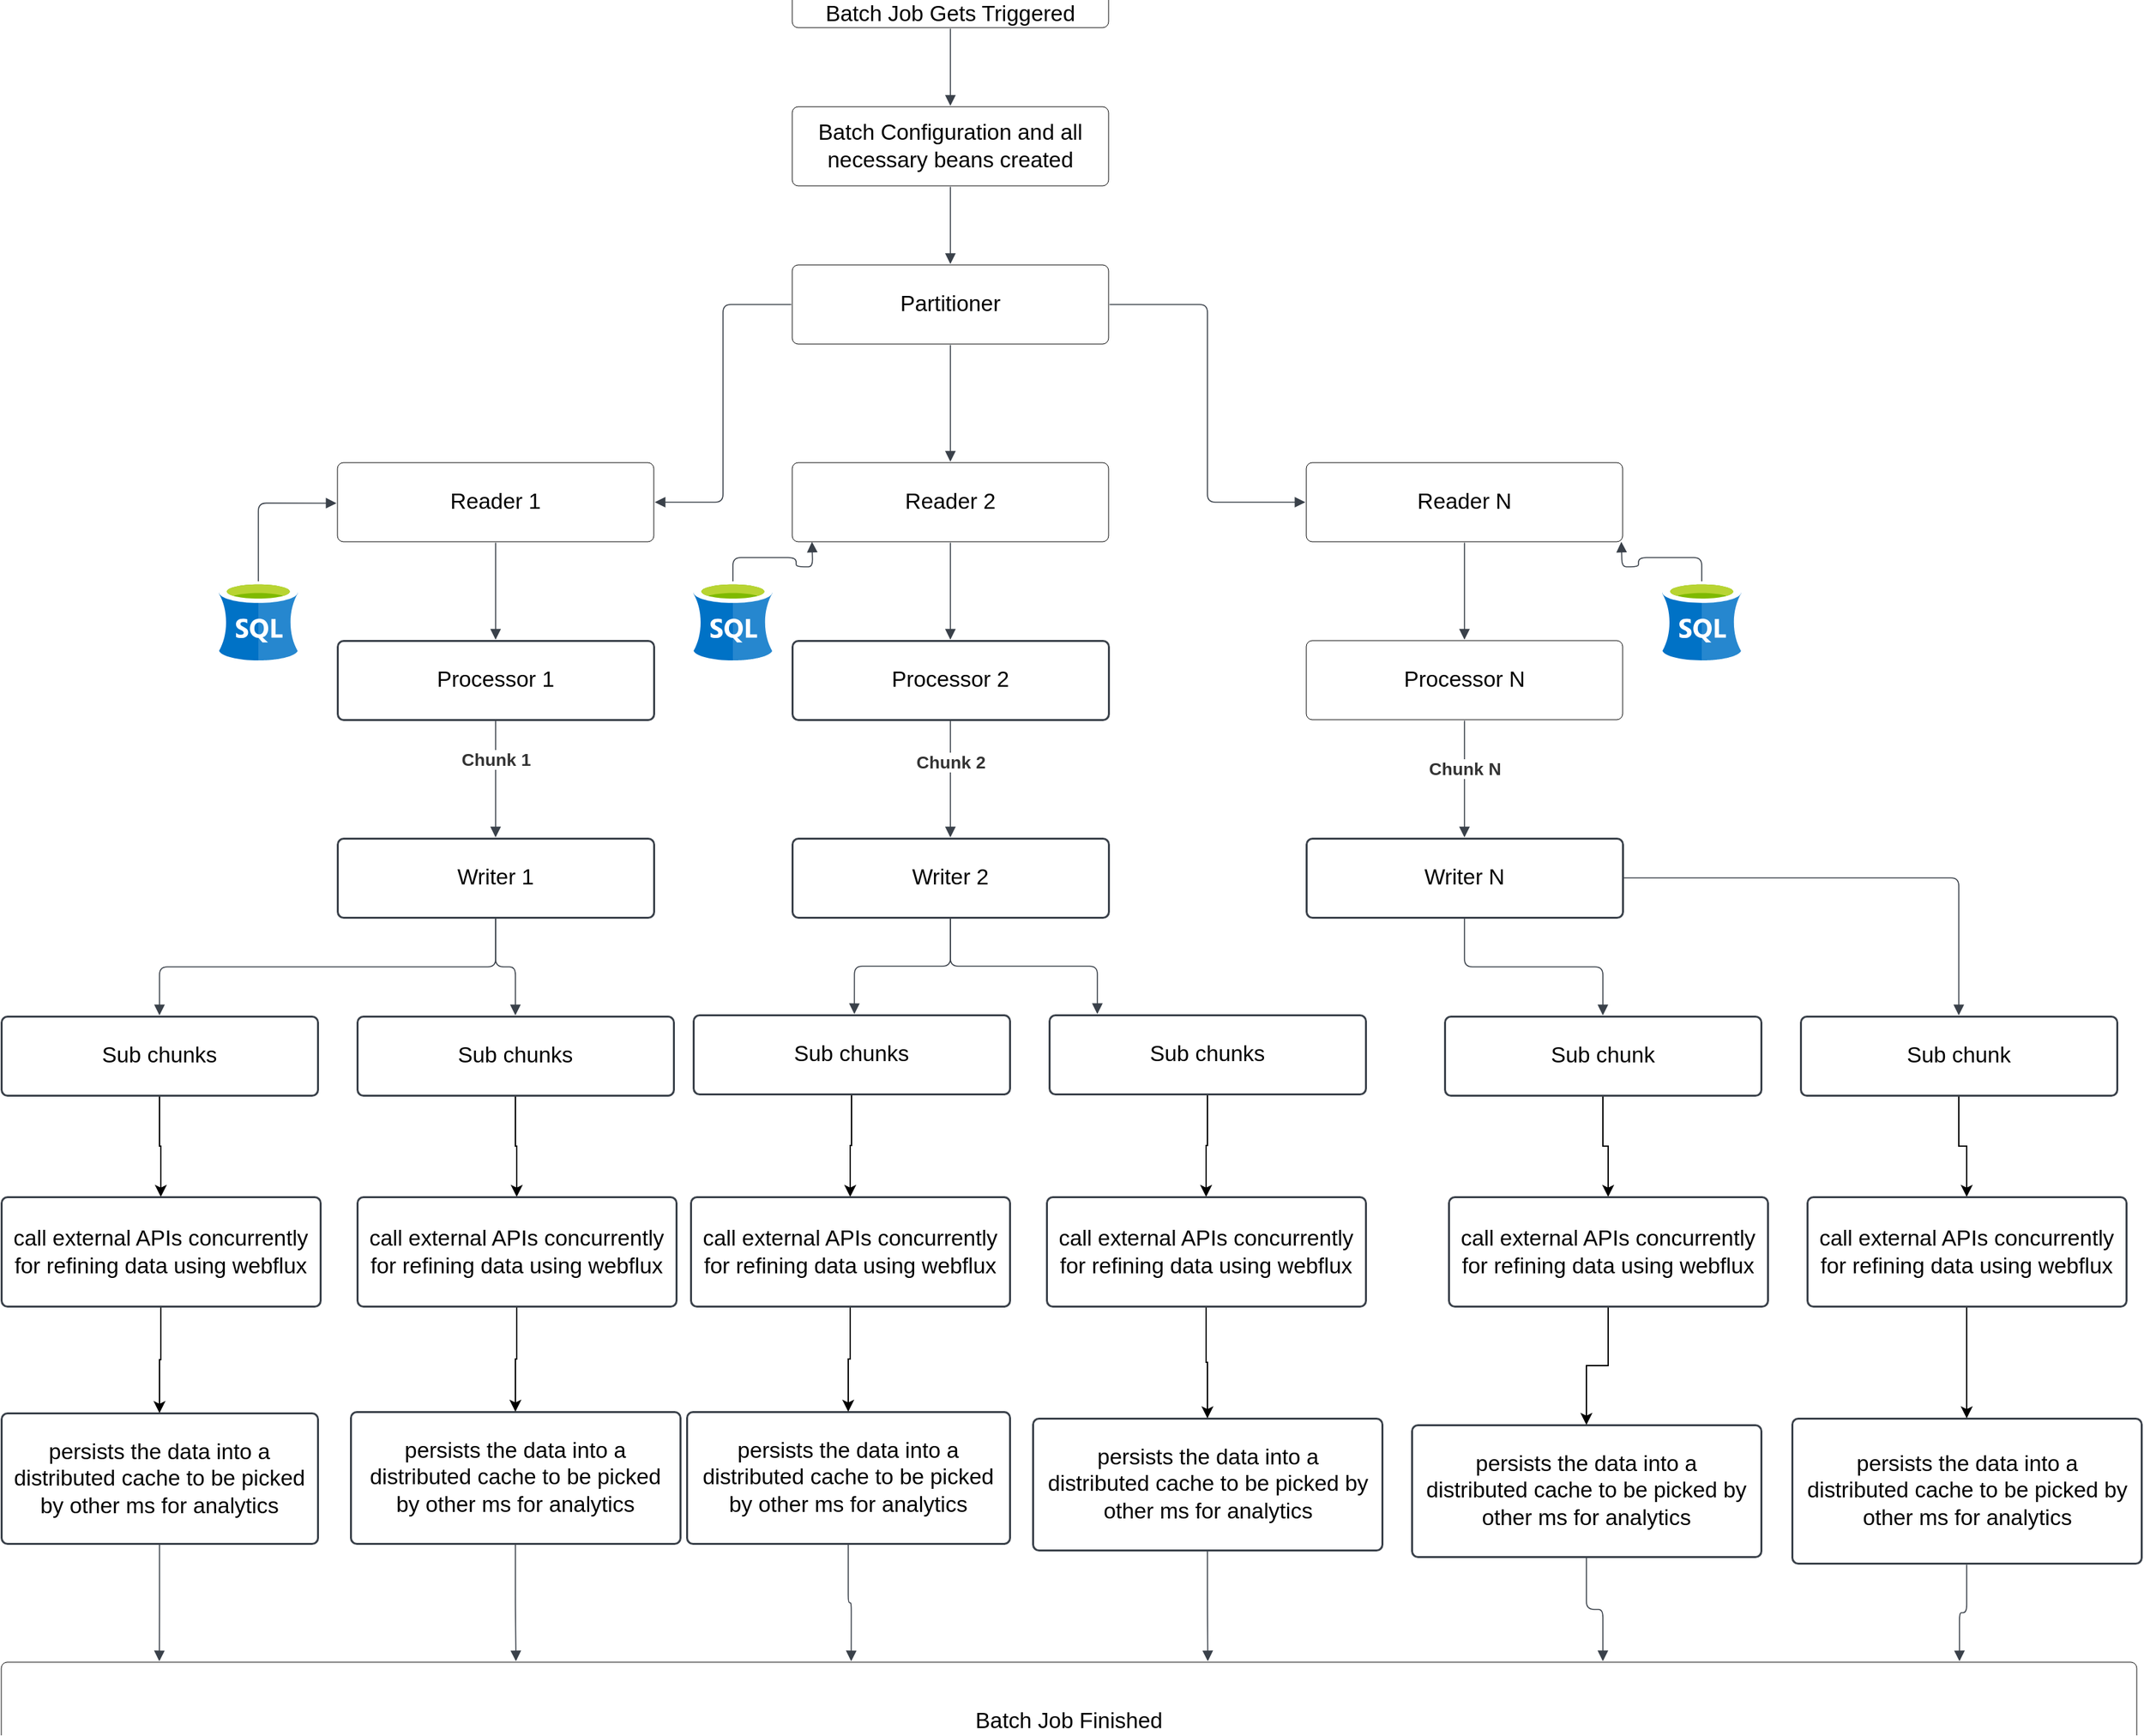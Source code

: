 <mxfile version="25.0.3">
  <diagram name="Page-1" id="OPpWW20a307v9ALiDdP2">
    <mxGraphModel dx="3364" dy="2340" grid="1" gridSize="10" guides="1" tooltips="1" connect="1" arrows="1" fold="1" page="1" pageScale="1" pageWidth="850" pageHeight="1100" math="0" shadow="0">
      <root>
        <mxCell id="0" />
        <mxCell id="1" parent="0" />
        <mxCell id="5ZBkqFOWd06qaMPf6VwD-68" value="Batch Job Gets Triggered" style="html=1;overflow=block;blockSpacing=1;whiteSpace=wrap;fontSize=16.7;spacing=9;rounded=1;absoluteArcSize=1;arcSize=9;strokeWidth=NaN;lucidId=d-nzwfLs0ZxT;" vertex="1" parent="1">
          <mxGeometry x="360" y="-120" width="240" height="30" as="geometry" />
        </mxCell>
        <mxCell id="5ZBkqFOWd06qaMPf6VwD-69" value="" style="html=1;jettySize=18;whiteSpace=wrap;fontSize=13;strokeColor=#3a414a;strokeOpacity=100;strokeWidth=0.8;rounded=1;arcSize=12;edgeStyle=orthogonalEdgeStyle;startArrow=none;endArrow=block;endFill=1;exitX=0.5;exitY=1.025;exitPerimeter=0;entryX=0.5;entryY=-0.012;entryPerimeter=0;lucidId=S-nzB8HAmJNR;" edge="1" parent="1" source="5ZBkqFOWd06qaMPf6VwD-68" target="5ZBkqFOWd06qaMPf6VwD-70">
          <mxGeometry width="100" height="100" relative="1" as="geometry">
            <Array as="points" />
          </mxGeometry>
        </mxCell>
        <mxCell id="5ZBkqFOWd06qaMPf6VwD-70" value="Batch Configuration and all necessary beans created" style="html=1;overflow=block;blockSpacing=1;whiteSpace=wrap;fontSize=16.7;spacing=9;rounded=1;absoluteArcSize=1;arcSize=9;strokeWidth=NaN;lucidId=S-nzA10Tp0BD;" vertex="1" parent="1">
          <mxGeometry x="360" y="-30" width="240" height="60" as="geometry" />
        </mxCell>
        <mxCell id="5ZBkqFOWd06qaMPf6VwD-71" value="" style="html=1;jettySize=18;whiteSpace=wrap;fontSize=13;strokeColor=#3a414a;strokeOpacity=100;strokeWidth=0.8;rounded=1;arcSize=12;edgeStyle=orthogonalEdgeStyle;startArrow=none;endArrow=block;endFill=1;exitX=0.5;exitY=1.012;exitPerimeter=0;entryX=0.5;entryY=-0.012;entryPerimeter=0;lucidId=g_nzOprcyAYC;" edge="1" parent="1" source="5ZBkqFOWd06qaMPf6VwD-70" target="5ZBkqFOWd06qaMPf6VwD-72">
          <mxGeometry width="100" height="100" relative="1" as="geometry">
            <Array as="points" />
          </mxGeometry>
        </mxCell>
        <mxCell id="5ZBkqFOWd06qaMPf6VwD-72" value="Partitioner " style="html=1;overflow=block;blockSpacing=1;whiteSpace=wrap;fontSize=16.7;spacing=9;rounded=1;absoluteArcSize=1;arcSize=9;strokeWidth=NaN;lucidId=g_nzuU4F1~La;" vertex="1" parent="1">
          <mxGeometry x="360" y="90" width="240" height="60" as="geometry" />
        </mxCell>
        <mxCell id="5ZBkqFOWd06qaMPf6VwD-73" value="" style="html=1;jettySize=18;whiteSpace=wrap;fontSize=13;strokeColor=#3a414a;strokeOpacity=100;strokeWidth=0.8;rounded=1;arcSize=12;edgeStyle=orthogonalEdgeStyle;startArrow=none;endArrow=block;endFill=1;exitX=-0.003;exitY=0.5;exitPerimeter=0;entryX=1.003;entryY=0.5;entryPerimeter=0;lucidId=ncoz1UznxWZ9;" edge="1" parent="1" source="5ZBkqFOWd06qaMPf6VwD-72" target="5ZBkqFOWd06qaMPf6VwD-74">
          <mxGeometry width="100" height="100" relative="1" as="geometry">
            <Array as="points" />
          </mxGeometry>
        </mxCell>
        <mxCell id="5ZBkqFOWd06qaMPf6VwD-74" value="Reader 1" style="html=1;overflow=block;blockSpacing=1;whiteSpace=wrap;fontSize=16.7;spacing=9;rounded=1;absoluteArcSize=1;arcSize=9;strokeWidth=NaN;lucidId=ncoz~-QBOeT6;" vertex="1" parent="1">
          <mxGeometry x="15" y="240" width="240" height="60" as="geometry" />
        </mxCell>
        <mxCell id="5ZBkqFOWd06qaMPf6VwD-75" value="" style="html=1;jettySize=18;whiteSpace=wrap;fontSize=13;strokeColor=#3a414a;strokeOpacity=100;strokeWidth=0.8;rounded=1;arcSize=12;edgeStyle=orthogonalEdgeStyle;startArrow=none;endArrow=block;endFill=1;exitX=0.5;exitY=1.012;exitPerimeter=0;entryX=0.5;entryY=-0.012;entryPerimeter=0;lucidId=ycoz3DkQ9HYb;" edge="1" parent="1" source="5ZBkqFOWd06qaMPf6VwD-72" target="5ZBkqFOWd06qaMPf6VwD-76">
          <mxGeometry width="100" height="100" relative="1" as="geometry">
            <Array as="points" />
          </mxGeometry>
        </mxCell>
        <mxCell id="5ZBkqFOWd06qaMPf6VwD-76" value="Reader 2" style="html=1;overflow=block;blockSpacing=1;whiteSpace=wrap;fontSize=16.7;spacing=9;rounded=1;absoluteArcSize=1;arcSize=9;strokeWidth=NaN;lucidId=ycozuPVsjKA0;" vertex="1" parent="1">
          <mxGeometry x="360" y="240" width="240" height="60" as="geometry" />
        </mxCell>
        <mxCell id="5ZBkqFOWd06qaMPf6VwD-77" value="" style="html=1;jettySize=18;whiteSpace=wrap;fontSize=13;strokeColor=#3a414a;strokeOpacity=100;strokeWidth=0.8;rounded=1;arcSize=12;edgeStyle=orthogonalEdgeStyle;startArrow=none;endArrow=block;endFill=1;exitX=1.003;exitY=0.5;exitPerimeter=0;entryX=-0.003;entryY=0.5;entryPerimeter=0;lucidId=EcozRo_Vc.SH;" edge="1" parent="1" source="5ZBkqFOWd06qaMPf6VwD-72" target="5ZBkqFOWd06qaMPf6VwD-78">
          <mxGeometry width="100" height="100" relative="1" as="geometry">
            <Array as="points" />
          </mxGeometry>
        </mxCell>
        <mxCell id="5ZBkqFOWd06qaMPf6VwD-78" value="Reader N" style="html=1;overflow=block;blockSpacing=1;whiteSpace=wrap;fontSize=16.7;spacing=9;rounded=1;absoluteArcSize=1;arcSize=9;strokeWidth=NaN;lucidId=EcozqHV57XwB;" vertex="1" parent="1">
          <mxGeometry x="750" y="240" width="240" height="60" as="geometry" />
        </mxCell>
        <mxCell id="5ZBkqFOWd06qaMPf6VwD-79" value="" style="overflow=block;blockSpacing=1;whiteSpace=wrap;image;aspect=fixed;html=1;points=[];align=center;verticalAlign=top;image=img/lib/mscae/dep/SQL_Server_Stretch_DB.svg;fontSize=13;spacing=0;strokeColor=#unset;rounded=1;absoluteArcSize=1;arcSize=9;fillColor=#0072C6;strokeWidth=NaN;lucidId=mdozFR24mlPr;" vertex="1" parent="1">
          <mxGeometry x="-75" y="330" width="60" height="60" as="geometry" />
        </mxCell>
        <mxCell id="5ZBkqFOWd06qaMPf6VwD-80" value="" style="html=1;jettySize=18;whiteSpace=wrap;fontSize=13;strokeColor=#3a414a;strokeOpacity=100;strokeWidth=0.8;rounded=1;arcSize=12;edgeStyle=orthogonalEdgeStyle;startArrow=none;endArrow=block;endFill=1;exitX=0.5;exitY=0;exitPerimeter=0;entryX=-0.003;entryY=0.512;entryPerimeter=0;lucidId=3doz5k1AbpRA;" edge="1" parent="1" source="5ZBkqFOWd06qaMPf6VwD-79" target="5ZBkqFOWd06qaMPf6VwD-74">
          <mxGeometry width="100" height="100" relative="1" as="geometry">
            <Array as="points" />
          </mxGeometry>
        </mxCell>
        <mxCell id="5ZBkqFOWd06qaMPf6VwD-81" value="" style="overflow=block;blockSpacing=1;whiteSpace=wrap;image;aspect=fixed;html=1;points=[];align=center;verticalAlign=top;image=img/lib/mscae/dep/SQL_Server_Stretch_DB.svg;fontSize=13;spacing=0;strokeColor=#3a414a;strokeOpacity=100;rounded=1;absoluteArcSize=1;arcSize=9;fillColor=#0072C6;strokeWidth=1.5;lucidId=8doz5ppgGYc9;" vertex="1" parent="1">
          <mxGeometry x="285" y="330" width="60" height="60" as="geometry" />
        </mxCell>
        <mxCell id="5ZBkqFOWd06qaMPf6VwD-82" value="" style="html=1;jettySize=18;whiteSpace=wrap;fontSize=13;strokeColor=#3a414a;strokeOpacity=100;strokeWidth=0.8;rounded=1;arcSize=12;edgeStyle=orthogonalEdgeStyle;startArrow=none;endArrow=block;endFill=1;exitX=0.5;exitY=0;exitPerimeter=0;lucidId=8dozG1BsHc_M;" edge="1" parent="1" source="5ZBkqFOWd06qaMPf6VwD-81">
          <mxGeometry width="100" height="100" relative="1" as="geometry">
            <Array as="points" />
            <mxPoint x="375" y="300" as="targetPoint" />
          </mxGeometry>
        </mxCell>
        <mxCell id="5ZBkqFOWd06qaMPf6VwD-83" value="" style="overflow=block;blockSpacing=1;whiteSpace=wrap;image;aspect=fixed;html=1;points=[];align=center;verticalAlign=top;image=img/lib/mscae/dep/SQL_Server_Stretch_DB.svg;fontSize=13;spacing=0;strokeColor=#3a414a;strokeOpacity=100;rounded=1;absoluteArcSize=1;arcSize=9;fillColor=#0072C6;strokeWidth=1.5;lucidId=jeozuy5LABpL;" vertex="1" parent="1">
          <mxGeometry x="1020" y="330" width="60" height="60" as="geometry" />
        </mxCell>
        <mxCell id="5ZBkqFOWd06qaMPf6VwD-84" value="" style="html=1;jettySize=18;whiteSpace=wrap;fontSize=13;strokeColor=#3a414a;strokeOpacity=100;strokeWidth=0.8;rounded=1;arcSize=12;edgeStyle=orthogonalEdgeStyle;startArrow=none;endArrow=block;endFill=1;exitX=0.5;exitY=0;exitPerimeter=0;lucidId=jeozQh6rVF6s;" edge="1" parent="1" source="5ZBkqFOWd06qaMPf6VwD-83">
          <mxGeometry width="100" height="100" relative="1" as="geometry">
            <Array as="points" />
            <mxPoint x="989" y="300" as="targetPoint" />
          </mxGeometry>
        </mxCell>
        <mxCell id="5ZBkqFOWd06qaMPf6VwD-85" value="" style="html=1;jettySize=18;whiteSpace=wrap;fontSize=13;strokeColor=#3a414a;strokeOpacity=100;strokeWidth=0.8;rounded=1;arcSize=12;edgeStyle=orthogonalEdgeStyle;startArrow=none;endArrow=block;endFill=1;exitX=0.5;exitY=1.012;exitPerimeter=0;entryX=0.5;entryY=-0.012;entryPerimeter=0;lucidId=5eozrE3XUeE3;" edge="1" parent="1" source="5ZBkqFOWd06qaMPf6VwD-74" target="5ZBkqFOWd06qaMPf6VwD-86">
          <mxGeometry width="100" height="100" relative="1" as="geometry">
            <Array as="points" />
          </mxGeometry>
        </mxCell>
        <mxCell id="5ZBkqFOWd06qaMPf6VwD-86" value="Processor 1" style="html=1;overflow=block;blockSpacing=1;whiteSpace=wrap;fontSize=16.7;fontColor=default;spacing=9;strokeColor=#3a414a;strokeOpacity=100;fillOpacity=100;rounded=1;absoluteArcSize=1;arcSize=9;fillColor=#ffffff;strokeWidth=1.5;lucidId=5eoz_VesB5dK;" vertex="1" parent="1">
          <mxGeometry x="15" y="375" width="240" height="60" as="geometry" />
        </mxCell>
        <mxCell id="5ZBkqFOWd06qaMPf6VwD-87" value="" style="html=1;jettySize=18;whiteSpace=wrap;fontSize=13;strokeColor=#3a414a;strokeOpacity=100;strokeWidth=0.8;rounded=1;arcSize=12;edgeStyle=orthogonalEdgeStyle;startArrow=none;endArrow=block;endFill=1;exitX=0.5;exitY=1.012;exitPerimeter=0;entryX=0.5;entryY=-0.012;entryPerimeter=0;lucidId=8eozpyPznwHc;" edge="1" parent="1" source="5ZBkqFOWd06qaMPf6VwD-76" target="5ZBkqFOWd06qaMPf6VwD-88">
          <mxGeometry width="100" height="100" relative="1" as="geometry">
            <Array as="points" />
          </mxGeometry>
        </mxCell>
        <mxCell id="5ZBkqFOWd06qaMPf6VwD-88" value="Processor 2" style="html=1;overflow=block;blockSpacing=1;whiteSpace=wrap;fontSize=16.7;fontColor=default;spacing=9;strokeColor=#3a414a;strokeOpacity=100;fillOpacity=100;rounded=1;absoluteArcSize=1;arcSize=9;fillColor=#ffffff;strokeWidth=1.5;lucidId=8eoz6Ox-MbqY;" vertex="1" parent="1">
          <mxGeometry x="360" y="375" width="240" height="60" as="geometry" />
        </mxCell>
        <mxCell id="5ZBkqFOWd06qaMPf6VwD-89" value="" style="html=1;jettySize=18;whiteSpace=wrap;fontSize=13;strokeColor=#3a414a;strokeOpacity=100;strokeWidth=0.8;rounded=1;arcSize=12;edgeStyle=orthogonalEdgeStyle;startArrow=none;endArrow=block;endFill=1;exitX=0.5;exitY=1.012;exitPerimeter=0;entryX=0.5;entryY=-0.012;entryPerimeter=0;lucidId=-eoz1b..PM.x;" edge="1" parent="1" source="5ZBkqFOWd06qaMPf6VwD-78" target="5ZBkqFOWd06qaMPf6VwD-90">
          <mxGeometry width="100" height="100" relative="1" as="geometry">
            <Array as="points" />
          </mxGeometry>
        </mxCell>
        <mxCell id="5ZBkqFOWd06qaMPf6VwD-90" value="Processor N" style="html=1;overflow=block;blockSpacing=1;whiteSpace=wrap;fontSize=16.7;spacing=9;rounded=1;absoluteArcSize=1;arcSize=9;strokeWidth=NaN;lucidId=-eozYiWAx2Hw;" vertex="1" parent="1">
          <mxGeometry x="750" y="375" width="240" height="60" as="geometry" />
        </mxCell>
        <mxCell id="5ZBkqFOWd06qaMPf6VwD-91" value="" style="html=1;jettySize=18;whiteSpace=wrap;fontSize=13;strokeColor=#3a414a;strokeOpacity=100;strokeWidth=0.8;rounded=1;arcSize=12;edgeStyle=orthogonalEdgeStyle;startArrow=none;endArrow=block;endFill=1;exitX=0.5;exitY=1.012;exitPerimeter=0;entryX=0.5;entryY=-0.012;entryPerimeter=0;lucidId=XgozMSqz7gFt;" edge="1" parent="1" source="5ZBkqFOWd06qaMPf6VwD-86" target="5ZBkqFOWd06qaMPf6VwD-93">
          <mxGeometry width="100" height="100" relative="1" as="geometry">
            <Array as="points" />
          </mxGeometry>
        </mxCell>
        <mxCell id="5ZBkqFOWd06qaMPf6VwD-92" value="Chunk 1" style="text;html=1;resizable=0;labelBackgroundColor=default;align=center;verticalAlign=middle;fontStyle=1;fontColor=#333333;fontSize=13.3;" vertex="1" parent="5ZBkqFOWd06qaMPf6VwD-91">
          <mxGeometry x="-0.329" relative="1" as="geometry" />
        </mxCell>
        <mxCell id="5ZBkqFOWd06qaMPf6VwD-93" value="Writer 1" style="html=1;overflow=block;blockSpacing=1;whiteSpace=wrap;fontSize=16.7;spacing=9;strokeColor=#3a414a;strokeOpacity=100;fillOpacity=100;rounded=1;absoluteArcSize=1;arcSize=9;fillColor=#ffffff;strokeWidth=1.5;lucidId=XgozXGcskcYv;" vertex="1" parent="1">
          <mxGeometry x="15" y="525" width="240" height="60" as="geometry" />
        </mxCell>
        <mxCell id="5ZBkqFOWd06qaMPf6VwD-94" value="" style="html=1;jettySize=18;whiteSpace=wrap;fontSize=13;strokeColor=#3a414a;strokeOpacity=100;strokeWidth=0.8;rounded=1;arcSize=12;edgeStyle=orthogonalEdgeStyle;startArrow=none;endArrow=block;endFill=1;exitX=0.5;exitY=1.012;exitPerimeter=0;entryX=0.5;entryY=-0.012;entryPerimeter=0;lucidId=ZgozpaB5EoQG;" edge="1" parent="1" source="5ZBkqFOWd06qaMPf6VwD-88" target="5ZBkqFOWd06qaMPf6VwD-96">
          <mxGeometry width="100" height="100" relative="1" as="geometry">
            <Array as="points" />
          </mxGeometry>
        </mxCell>
        <mxCell id="5ZBkqFOWd06qaMPf6VwD-95" value="Chunk 2" style="text;html=1;resizable=0;labelBackgroundColor=default;align=center;verticalAlign=middle;fontStyle=1;fontColor=#333333;fontSize=13.3;" vertex="1" parent="5ZBkqFOWd06qaMPf6VwD-94">
          <mxGeometry x="-0.294" relative="1" as="geometry" />
        </mxCell>
        <mxCell id="5ZBkqFOWd06qaMPf6VwD-96" value="Writer 2" style="html=1;overflow=block;blockSpacing=1;whiteSpace=wrap;fontSize=16.7;spacing=9;strokeColor=#3a414a;strokeOpacity=100;fillOpacity=100;rounded=1;absoluteArcSize=1;arcSize=9;fillColor=#ffffff;strokeWidth=1.5;lucidId=ZgozkQWiDAF4;" vertex="1" parent="1">
          <mxGeometry x="360" y="525" width="240" height="60" as="geometry" />
        </mxCell>
        <mxCell id="5ZBkqFOWd06qaMPf6VwD-97" value="" style="html=1;jettySize=18;whiteSpace=wrap;fontSize=13;strokeColor=#3a414a;strokeOpacity=100;strokeWidth=0.8;rounded=1;arcSize=12;edgeStyle=orthogonalEdgeStyle;startArrow=none;endArrow=block;endFill=1;exitX=0.5;exitY=1.012;exitPerimeter=0;entryX=0.5;entryY=-0.012;entryPerimeter=0;lucidId=1goz1vCaGvh.;" edge="1" parent="1" source="5ZBkqFOWd06qaMPf6VwD-90" target="5ZBkqFOWd06qaMPf6VwD-99">
          <mxGeometry width="100" height="100" relative="1" as="geometry">
            <Array as="points" />
          </mxGeometry>
        </mxCell>
        <mxCell id="5ZBkqFOWd06qaMPf6VwD-98" value="Chunk N" style="text;html=1;resizable=0;labelBackgroundColor=default;align=center;verticalAlign=middle;fontStyle=1;fontColor=#333333;fontSize=13.3;" vertex="1" parent="5ZBkqFOWd06qaMPf6VwD-97">
          <mxGeometry x="-0.191" relative="1" as="geometry" />
        </mxCell>
        <mxCell id="5ZBkqFOWd06qaMPf6VwD-99" value="Writer N" style="html=1;overflow=block;blockSpacing=1;whiteSpace=wrap;fontSize=16.7;spacing=9;strokeColor=#3a414a;strokeOpacity=100;fillOpacity=100;rounded=1;absoluteArcSize=1;arcSize=9;fillColor=#ffffff;strokeWidth=1.5;lucidId=1gozJs8oQ7Or;" vertex="1" parent="1">
          <mxGeometry x="750" y="525" width="240" height="60" as="geometry" />
        </mxCell>
        <mxCell id="5ZBkqFOWd06qaMPf6VwD-100" value="" style="html=1;jettySize=18;whiteSpace=wrap;fontSize=13;strokeColor=#3a414a;strokeOpacity=100;strokeWidth=0.8;rounded=1;arcSize=12;edgeStyle=orthogonalEdgeStyle;startArrow=none;endArrow=block;endFill=1;exitX=0.5;exitY=1.012;exitPerimeter=0;entryX=0.5;entryY=-0.012;entryPerimeter=0;lucidId=iiozBwm.niHD;" edge="1" parent="1" source="5ZBkqFOWd06qaMPf6VwD-93" target="5ZBkqFOWd06qaMPf6VwD-101">
          <mxGeometry width="100" height="100" relative="1" as="geometry">
            <Array as="points" />
          </mxGeometry>
        </mxCell>
        <mxCell id="5ZBkqFOWd06qaMPf6VwD-142" value="" style="edgeStyle=orthogonalEdgeStyle;rounded=0;orthogonalLoop=1;jettySize=auto;html=1;" edge="1" parent="1" source="5ZBkqFOWd06qaMPf6VwD-101" target="5ZBkqFOWd06qaMPf6VwD-131">
          <mxGeometry relative="1" as="geometry" />
        </mxCell>
        <mxCell id="5ZBkqFOWd06qaMPf6VwD-101" value="Sub chunks" style="html=1;overflow=block;blockSpacing=1;whiteSpace=wrap;fontSize=16.7;spacing=9;strokeColor=#3a414a;strokeOpacity=100;fillOpacity=100;rounded=1;absoluteArcSize=1;arcSize=9;fillColor=#ffffff;strokeWidth=1.5;lucidId=hiozuXgN.Cyl;" vertex="1" parent="1">
          <mxGeometry x="-240" y="660" width="240" height="60" as="geometry" />
        </mxCell>
        <mxCell id="5ZBkqFOWd06qaMPf6VwD-102" value="" style="html=1;jettySize=18;whiteSpace=wrap;fontSize=13;strokeColor=#3a414a;strokeOpacity=100;strokeWidth=0.8;rounded=1;arcSize=12;edgeStyle=orthogonalEdgeStyle;startArrow=none;endArrow=block;endFill=1;exitX=0.5;exitY=1.012;exitPerimeter=0;entryX=0.5;entryY=-0.012;entryPerimeter=0;lucidId=iioz~TsuKaUD;" edge="1" parent="1" source="5ZBkqFOWd06qaMPf6VwD-93" target="5ZBkqFOWd06qaMPf6VwD-103">
          <mxGeometry width="100" height="100" relative="1" as="geometry">
            <Array as="points" />
          </mxGeometry>
        </mxCell>
        <mxCell id="5ZBkqFOWd06qaMPf6VwD-144" value="" style="edgeStyle=orthogonalEdgeStyle;rounded=0;orthogonalLoop=1;jettySize=auto;html=1;" edge="1" parent="1" source="5ZBkqFOWd06qaMPf6VwD-103" target="5ZBkqFOWd06qaMPf6VwD-137">
          <mxGeometry relative="1" as="geometry" />
        </mxCell>
        <mxCell id="5ZBkqFOWd06qaMPf6VwD-103" value="Sub chunks" style="html=1;overflow=block;blockSpacing=1;whiteSpace=wrap;fontSize=16.7;spacing=9;strokeColor=#3a414a;strokeOpacity=100;fillOpacity=100;rounded=1;absoluteArcSize=1;arcSize=9;fillColor=#ffffff;strokeWidth=1.5;lucidId=iioz2tZ2thVr;" vertex="1" parent="1">
          <mxGeometry x="30" y="660" width="240" height="60" as="geometry" />
        </mxCell>
        <mxCell id="5ZBkqFOWd06qaMPf6VwD-146" value="" style="edgeStyle=orthogonalEdgeStyle;rounded=0;orthogonalLoop=1;jettySize=auto;html=1;" edge="1" parent="1" source="5ZBkqFOWd06qaMPf6VwD-104" target="5ZBkqFOWd06qaMPf6VwD-138">
          <mxGeometry relative="1" as="geometry" />
        </mxCell>
        <mxCell id="5ZBkqFOWd06qaMPf6VwD-104" value="Sub chunks" style="html=1;overflow=block;blockSpacing=1;whiteSpace=wrap;fontSize=16.7;spacing=9;strokeColor=#3a414a;strokeOpacity=100;fillOpacity=100;rounded=1;absoluteArcSize=1;arcSize=9;fillColor=#ffffff;strokeWidth=1.5;lucidId=PiozbmekZYp3;" vertex="1" parent="1">
          <mxGeometry x="285" y="659" width="240" height="60" as="geometry" />
        </mxCell>
        <mxCell id="5ZBkqFOWd06qaMPf6VwD-148" value="" style="edgeStyle=orthogonalEdgeStyle;rounded=0;orthogonalLoop=1;jettySize=auto;html=1;" edge="1" parent="1" source="5ZBkqFOWd06qaMPf6VwD-105" target="5ZBkqFOWd06qaMPf6VwD-139">
          <mxGeometry relative="1" as="geometry" />
        </mxCell>
        <mxCell id="5ZBkqFOWd06qaMPf6VwD-105" value="Sub chunks" style="html=1;overflow=block;blockSpacing=1;whiteSpace=wrap;fontSize=16.7;spacing=9;strokeColor=#3a414a;strokeOpacity=100;fillOpacity=100;rounded=1;absoluteArcSize=1;arcSize=9;fillColor=#ffffff;strokeWidth=1.5;lucidId=PiozD2j0~qIn;" vertex="1" parent="1">
          <mxGeometry x="555" y="659" width="240" height="60" as="geometry" />
        </mxCell>
        <mxCell id="5ZBkqFOWd06qaMPf6VwD-106" value="" style="html=1;jettySize=18;whiteSpace=wrap;fontSize=13;strokeColor=#3a414a;strokeOpacity=100;strokeWidth=0.8;rounded=1;arcSize=12;edgeStyle=orthogonalEdgeStyle;startArrow=none;endArrow=block;endFill=1;exitX=0.5;exitY=1.012;exitPerimeter=0;entryX=0.509;entryY=-0.012;entryPerimeter=0;lucidId=-iozIpQ-wch8;" edge="1" parent="1" source="5ZBkqFOWd06qaMPf6VwD-96" target="5ZBkqFOWd06qaMPf6VwD-104">
          <mxGeometry width="100" height="100" relative="1" as="geometry">
            <Array as="points" />
          </mxGeometry>
        </mxCell>
        <mxCell id="5ZBkqFOWd06qaMPf6VwD-107" value="" style="html=1;jettySize=18;whiteSpace=wrap;fontSize=13;strokeColor=#3a414a;strokeOpacity=100;strokeWidth=0.8;rounded=1;arcSize=12;edgeStyle=orthogonalEdgeStyle;startArrow=none;endArrow=block;endFill=1;exitX=0.5;exitY=1.012;exitPerimeter=0;entryX=0.152;entryY=-0.012;entryPerimeter=0;lucidId=gjozKJFuMvpx;" edge="1" parent="1" source="5ZBkqFOWd06qaMPf6VwD-96" target="5ZBkqFOWd06qaMPf6VwD-105">
          <mxGeometry width="100" height="100" relative="1" as="geometry">
            <Array as="points" />
          </mxGeometry>
        </mxCell>
        <mxCell id="5ZBkqFOWd06qaMPf6VwD-150" value="" style="edgeStyle=orthogonalEdgeStyle;rounded=0;orthogonalLoop=1;jettySize=auto;html=1;" edge="1" parent="1" source="5ZBkqFOWd06qaMPf6VwD-108" target="5ZBkqFOWd06qaMPf6VwD-140">
          <mxGeometry relative="1" as="geometry" />
        </mxCell>
        <mxCell id="5ZBkqFOWd06qaMPf6VwD-108" value="Sub chunk" style="html=1;overflow=block;blockSpacing=1;whiteSpace=wrap;fontSize=16.7;spacing=9;strokeColor=#3a414a;strokeOpacity=100;fillOpacity=100;rounded=1;absoluteArcSize=1;arcSize=9;fillColor=#ffffff;strokeWidth=1.5;lucidId=VjozB~Dk_spB;" vertex="1" parent="1">
          <mxGeometry x="855" y="660" width="240" height="60" as="geometry" />
        </mxCell>
        <mxCell id="5ZBkqFOWd06qaMPf6VwD-152" value="" style="edgeStyle=orthogonalEdgeStyle;rounded=0;orthogonalLoop=1;jettySize=auto;html=1;" edge="1" parent="1" source="5ZBkqFOWd06qaMPf6VwD-109" target="5ZBkqFOWd06qaMPf6VwD-141">
          <mxGeometry relative="1" as="geometry" />
        </mxCell>
        <mxCell id="5ZBkqFOWd06qaMPf6VwD-109" value="Sub chunk" style="html=1;overflow=block;blockSpacing=1;whiteSpace=wrap;fontSize=16.7;spacing=9;strokeColor=#3a414a;strokeOpacity=100;fillOpacity=100;rounded=1;absoluteArcSize=1;arcSize=9;fillColor=#ffffff;strokeWidth=1.5;lucidId=Vjoz7.uX.b1I;" vertex="1" parent="1">
          <mxGeometry x="1125" y="660" width="240" height="60" as="geometry" />
        </mxCell>
        <mxCell id="5ZBkqFOWd06qaMPf6VwD-110" value="" style="html=1;jettySize=18;whiteSpace=wrap;fontSize=13;strokeColor=#3a414a;strokeOpacity=100;strokeWidth=0.8;rounded=1;arcSize=12;edgeStyle=orthogonalEdgeStyle;startArrow=none;endArrow=block;endFill=1;exitX=0.5;exitY=1.012;exitPerimeter=0;entryX=0.5;entryY=-0.012;entryPerimeter=0;lucidId=gkozP5.daiDN;" edge="1" parent="1" source="5ZBkqFOWd06qaMPf6VwD-99" target="5ZBkqFOWd06qaMPf6VwD-108">
          <mxGeometry width="100" height="100" relative="1" as="geometry">
            <Array as="points" />
          </mxGeometry>
        </mxCell>
        <mxCell id="5ZBkqFOWd06qaMPf6VwD-111" value="" style="html=1;jettySize=18;whiteSpace=wrap;fontSize=13;strokeColor=#3a414a;strokeOpacity=100;strokeWidth=0.8;rounded=1;arcSize=12;edgeStyle=orthogonalEdgeStyle;startArrow=none;endArrow=block;endFill=1;exitX=1.003;exitY=0.5;exitPerimeter=0;entryX=0.5;entryY=-0.012;entryPerimeter=0;lucidId=jkozy3X8VvP1;" edge="1" parent="1" source="5ZBkqFOWd06qaMPf6VwD-99" target="5ZBkqFOWd06qaMPf6VwD-109">
          <mxGeometry width="100" height="100" relative="1" as="geometry">
            <Array as="points" />
          </mxGeometry>
        </mxCell>
        <mxCell id="5ZBkqFOWd06qaMPf6VwD-113" value="persists the data into a distributed cache to be picked by other ms for analytics" style="html=1;overflow=block;blockSpacing=1;whiteSpace=wrap;fontSize=16.7;spacing=9;strokeColor=#3a414a;strokeOpacity=100;fillOpacity=100;rounded=1;absoluteArcSize=1;arcSize=9;fillColor=#ffffff;strokeWidth=1.5;lucidId=blozELPy3AG8;" vertex="1" parent="1">
          <mxGeometry x="-240" y="961" width="240" height="99" as="geometry" />
        </mxCell>
        <mxCell id="5ZBkqFOWd06qaMPf6VwD-115" value="persists the data into a distributed cache to be picked by other ms for analytics" style="html=1;overflow=block;blockSpacing=1;whiteSpace=wrap;fontSize=16.7;spacing=9;strokeColor=#3a414a;strokeOpacity=100;fillOpacity=100;rounded=1;absoluteArcSize=1;arcSize=9;fillColor=#ffffff;strokeWidth=1.5;lucidId=Elozg.u97A0f;" vertex="1" parent="1">
          <mxGeometry x="25" y="960" width="250" height="100" as="geometry" />
        </mxCell>
        <mxCell id="5ZBkqFOWd06qaMPf6VwD-117" value="persists the data into a distributed cache to be picked by other ms for analytics" style="html=1;overflow=block;blockSpacing=1;whiteSpace=wrap;fontSize=16.7;spacing=9;strokeColor=#3a414a;strokeOpacity=100;fillOpacity=100;rounded=1;absoluteArcSize=1;arcSize=9;fillColor=#ffffff;strokeWidth=1.5;lucidId=LlozrkN8ysQP;" vertex="1" parent="1">
          <mxGeometry x="280" y="960" width="245" height="100" as="geometry" />
        </mxCell>
        <mxCell id="5ZBkqFOWd06qaMPf6VwD-119" value="persists the data into a distributed cache to be picked by other ms for analytics" style="html=1;overflow=block;blockSpacing=1;whiteSpace=wrap;fontSize=16.7;spacing=9;strokeColor=#3a414a;strokeOpacity=100;fillOpacity=100;rounded=1;absoluteArcSize=1;arcSize=9;fillColor=#ffffff;strokeWidth=1.5;lucidId=RlozDNMg1K.1;" vertex="1" parent="1">
          <mxGeometry x="542.5" y="965" width="265" height="100" as="geometry" />
        </mxCell>
        <mxCell id="5ZBkqFOWd06qaMPf6VwD-121" value="persists the data into a distributed cache to be picked by other ms for analytics" style="html=1;overflow=block;blockSpacing=1;whiteSpace=wrap;fontSize=16.7;spacing=9;strokeColor=#3a414a;strokeOpacity=100;fillOpacity=100;rounded=1;absoluteArcSize=1;arcSize=9;fillColor=#ffffff;strokeWidth=1.5;lucidId=3loz~X~LcvSu;" vertex="1" parent="1">
          <mxGeometry x="830" y="970" width="265" height="100" as="geometry" />
        </mxCell>
        <mxCell id="5ZBkqFOWd06qaMPf6VwD-123" value="persists the data into a distributed cache to be picked by other ms for analytics" style="html=1;overflow=block;blockSpacing=1;whiteSpace=wrap;fontSize=16.7;spacing=9;strokeColor=#3a414a;strokeOpacity=100;fillOpacity=100;rounded=1;absoluteArcSize=1;arcSize=9;fillColor=#ffffff;strokeWidth=1.5;lucidId=9lozPnra277j;" vertex="1" parent="1">
          <mxGeometry x="1118.5" y="965" width="265" height="110" as="geometry" />
        </mxCell>
        <mxCell id="5ZBkqFOWd06qaMPf6VwD-124" value="Batch Job Finished" style="html=1;overflow=block;blockSpacing=1;whiteSpace=wrap;fontSize=16.7;spacing=9;rounded=1;absoluteArcSize=1;arcSize=9;strokeWidth=NaN;lucidId=tmozGsVJlsRK;" vertex="1" parent="1">
          <mxGeometry x="-240" y="1150" width="1620" height="90" as="geometry" />
        </mxCell>
        <mxCell id="5ZBkqFOWd06qaMPf6VwD-125" value="" style="html=1;jettySize=18;whiteSpace=wrap;fontSize=13;strokeColor=#3a414a;strokeOpacity=100;strokeWidth=0.8;rounded=1;arcSize=12;edgeStyle=orthogonalEdgeStyle;startArrow=none;endArrow=block;endFill=1;exitX=0.5;exitY=1.01;exitPerimeter=0;entryX=0.074;entryY=-0.008;entryPerimeter=0;lucidId=UmozJ9EoCWUY;" edge="1" parent="1" source="5ZBkqFOWd06qaMPf6VwD-113" target="5ZBkqFOWd06qaMPf6VwD-124">
          <mxGeometry width="100" height="100" relative="1" as="geometry">
            <Array as="points" />
          </mxGeometry>
        </mxCell>
        <mxCell id="5ZBkqFOWd06qaMPf6VwD-126" value="" style="html=1;jettySize=18;whiteSpace=wrap;fontSize=13;strokeColor=#3a414a;strokeOpacity=100;strokeWidth=0.8;rounded=1;arcSize=12;edgeStyle=orthogonalEdgeStyle;startArrow=none;endArrow=block;endFill=1;exitX=0.5;exitY=1.01;exitPerimeter=0;entryX=0.241;entryY=-0.008;entryPerimeter=0;lucidId=ZmozbxP0M_WX;" edge="1" parent="1" source="5ZBkqFOWd06qaMPf6VwD-115" target="5ZBkqFOWd06qaMPf6VwD-124">
          <mxGeometry width="100" height="100" relative="1" as="geometry">
            <Array as="points" />
          </mxGeometry>
        </mxCell>
        <mxCell id="5ZBkqFOWd06qaMPf6VwD-127" value="" style="html=1;jettySize=18;whiteSpace=wrap;fontSize=13;strokeColor=#3a414a;strokeOpacity=100;strokeWidth=0.8;rounded=1;arcSize=12;edgeStyle=orthogonalEdgeStyle;startArrow=none;endArrow=block;endFill=1;exitX=0.5;exitY=1.01;exitPerimeter=0;entryX=0.398;entryY=-0.008;entryPerimeter=0;lucidId=3mozJufEX.t_;" edge="1" parent="1" source="5ZBkqFOWd06qaMPf6VwD-117" target="5ZBkqFOWd06qaMPf6VwD-124">
          <mxGeometry width="100" height="100" relative="1" as="geometry">
            <Array as="points" />
          </mxGeometry>
        </mxCell>
        <mxCell id="5ZBkqFOWd06qaMPf6VwD-128" value="" style="html=1;jettySize=18;whiteSpace=wrap;fontSize=13;strokeColor=#3a414a;strokeOpacity=100;strokeWidth=0.8;rounded=1;arcSize=12;edgeStyle=orthogonalEdgeStyle;startArrow=none;endArrow=block;endFill=1;exitX=0.5;exitY=1.01;exitPerimeter=0;entryX=0.565;entryY=-0.008;entryPerimeter=0;lucidId=6mozyFKPzX6H;" edge="1" parent="1" source="5ZBkqFOWd06qaMPf6VwD-119" target="5ZBkqFOWd06qaMPf6VwD-124">
          <mxGeometry width="100" height="100" relative="1" as="geometry">
            <Array as="points" />
          </mxGeometry>
        </mxCell>
        <mxCell id="5ZBkqFOWd06qaMPf6VwD-129" value="" style="html=1;jettySize=18;whiteSpace=wrap;fontSize=13;strokeColor=#3a414a;strokeOpacity=100;strokeWidth=0.8;rounded=1;arcSize=12;edgeStyle=orthogonalEdgeStyle;startArrow=none;endArrow=block;endFill=1;exitX=0.5;exitY=1.01;exitPerimeter=0;entryX=0.75;entryY=-0.008;entryPerimeter=0;lucidId=9mozfK3LyXYS;" edge="1" parent="1" source="5ZBkqFOWd06qaMPf6VwD-121" target="5ZBkqFOWd06qaMPf6VwD-124">
          <mxGeometry width="100" height="100" relative="1" as="geometry">
            <Array as="points" />
          </mxGeometry>
        </mxCell>
        <mxCell id="5ZBkqFOWd06qaMPf6VwD-130" value="" style="html=1;jettySize=18;whiteSpace=wrap;fontSize=13;strokeColor=#3a414a;strokeOpacity=100;strokeWidth=0.8;rounded=1;arcSize=12;edgeStyle=orthogonalEdgeStyle;startArrow=none;endArrow=block;endFill=1;exitX=0.5;exitY=1.01;exitPerimeter=0;entryX=0.917;entryY=-0.008;entryPerimeter=0;lucidId=.mozlcnlBDG1;" edge="1" parent="1" source="5ZBkqFOWd06qaMPf6VwD-123" target="5ZBkqFOWd06qaMPf6VwD-124">
          <mxGeometry width="100" height="100" relative="1" as="geometry">
            <Array as="points" />
          </mxGeometry>
        </mxCell>
        <mxCell id="5ZBkqFOWd06qaMPf6VwD-143" value="" style="edgeStyle=orthogonalEdgeStyle;rounded=0;orthogonalLoop=1;jettySize=auto;html=1;" edge="1" parent="1" source="5ZBkqFOWd06qaMPf6VwD-131" target="5ZBkqFOWd06qaMPf6VwD-113">
          <mxGeometry relative="1" as="geometry" />
        </mxCell>
        <mxCell id="5ZBkqFOWd06qaMPf6VwD-131" value="call external APIs concurrently for refining data using webflux" style="html=1;overflow=block;blockSpacing=1;whiteSpace=wrap;fontSize=16.7;spacing=9;strokeColor=#3a414a;strokeOpacity=100;fillOpacity=100;rounded=1;absoluteArcSize=1;arcSize=9;fillColor=#ffffff;strokeWidth=1.5;lucidId=hiozuXgN.Cyl;" vertex="1" parent="1">
          <mxGeometry x="-240" y="797" width="242" height="83" as="geometry" />
        </mxCell>
        <mxCell id="5ZBkqFOWd06qaMPf6VwD-145" value="" style="edgeStyle=orthogonalEdgeStyle;rounded=0;orthogonalLoop=1;jettySize=auto;html=1;" edge="1" parent="1" source="5ZBkqFOWd06qaMPf6VwD-137" target="5ZBkqFOWd06qaMPf6VwD-115">
          <mxGeometry relative="1" as="geometry" />
        </mxCell>
        <mxCell id="5ZBkqFOWd06qaMPf6VwD-137" value="call external APIs concurrently for refining data using webflux" style="html=1;overflow=block;blockSpacing=1;whiteSpace=wrap;fontSize=16.7;spacing=9;strokeColor=#3a414a;strokeOpacity=100;fillOpacity=100;rounded=1;absoluteArcSize=1;arcSize=9;fillColor=#ffffff;strokeWidth=1.5;lucidId=hiozuXgN.Cyl;" vertex="1" parent="1">
          <mxGeometry x="30" y="797" width="242" height="83" as="geometry" />
        </mxCell>
        <mxCell id="5ZBkqFOWd06qaMPf6VwD-147" value="" style="edgeStyle=orthogonalEdgeStyle;rounded=0;orthogonalLoop=1;jettySize=auto;html=1;" edge="1" parent="1" source="5ZBkqFOWd06qaMPf6VwD-138" target="5ZBkqFOWd06qaMPf6VwD-117">
          <mxGeometry relative="1" as="geometry" />
        </mxCell>
        <mxCell id="5ZBkqFOWd06qaMPf6VwD-138" value="call external APIs concurrently for refining data using webflux" style="html=1;overflow=block;blockSpacing=1;whiteSpace=wrap;fontSize=16.7;spacing=9;strokeColor=#3a414a;strokeOpacity=100;fillOpacity=100;rounded=1;absoluteArcSize=1;arcSize=9;fillColor=#ffffff;strokeWidth=1.5;lucidId=hiozuXgN.Cyl;" vertex="1" parent="1">
          <mxGeometry x="283" y="797" width="242" height="83" as="geometry" />
        </mxCell>
        <mxCell id="5ZBkqFOWd06qaMPf6VwD-149" value="" style="edgeStyle=orthogonalEdgeStyle;rounded=0;orthogonalLoop=1;jettySize=auto;html=1;" edge="1" parent="1" source="5ZBkqFOWd06qaMPf6VwD-139" target="5ZBkqFOWd06qaMPf6VwD-119">
          <mxGeometry relative="1" as="geometry" />
        </mxCell>
        <mxCell id="5ZBkqFOWd06qaMPf6VwD-139" value="call external APIs concurrently for refining data using webflux" style="html=1;overflow=block;blockSpacing=1;whiteSpace=wrap;fontSize=16.7;spacing=9;strokeColor=#3a414a;strokeOpacity=100;fillOpacity=100;rounded=1;absoluteArcSize=1;arcSize=9;fillColor=#ffffff;strokeWidth=1.5;lucidId=hiozuXgN.Cyl;" vertex="1" parent="1">
          <mxGeometry x="553" y="797" width="242" height="83" as="geometry" />
        </mxCell>
        <mxCell id="5ZBkqFOWd06qaMPf6VwD-151" value="" style="edgeStyle=orthogonalEdgeStyle;rounded=0;orthogonalLoop=1;jettySize=auto;html=1;" edge="1" parent="1" source="5ZBkqFOWd06qaMPf6VwD-140" target="5ZBkqFOWd06qaMPf6VwD-121">
          <mxGeometry relative="1" as="geometry" />
        </mxCell>
        <mxCell id="5ZBkqFOWd06qaMPf6VwD-140" value="call external APIs concurrently for refining data using webflux" style="html=1;overflow=block;blockSpacing=1;whiteSpace=wrap;fontSize=16.7;spacing=9;strokeColor=#3a414a;strokeOpacity=100;fillOpacity=100;rounded=1;absoluteArcSize=1;arcSize=9;fillColor=#ffffff;strokeWidth=1.5;lucidId=hiozuXgN.Cyl;" vertex="1" parent="1">
          <mxGeometry x="858" y="797" width="242" height="83" as="geometry" />
        </mxCell>
        <mxCell id="5ZBkqFOWd06qaMPf6VwD-153" value="" style="edgeStyle=orthogonalEdgeStyle;rounded=0;orthogonalLoop=1;jettySize=auto;html=1;" edge="1" parent="1" source="5ZBkqFOWd06qaMPf6VwD-141" target="5ZBkqFOWd06qaMPf6VwD-123">
          <mxGeometry relative="1" as="geometry" />
        </mxCell>
        <mxCell id="5ZBkqFOWd06qaMPf6VwD-141" value="call external APIs concurrently for refining data using webflux" style="html=1;overflow=block;blockSpacing=1;whiteSpace=wrap;fontSize=16.7;spacing=9;strokeColor=#3a414a;strokeOpacity=100;fillOpacity=100;rounded=1;absoluteArcSize=1;arcSize=9;fillColor=#ffffff;strokeWidth=1.5;lucidId=hiozuXgN.Cyl;" vertex="1" parent="1">
          <mxGeometry x="1130" y="797" width="242" height="83" as="geometry" />
        </mxCell>
      </root>
    </mxGraphModel>
  </diagram>
</mxfile>
